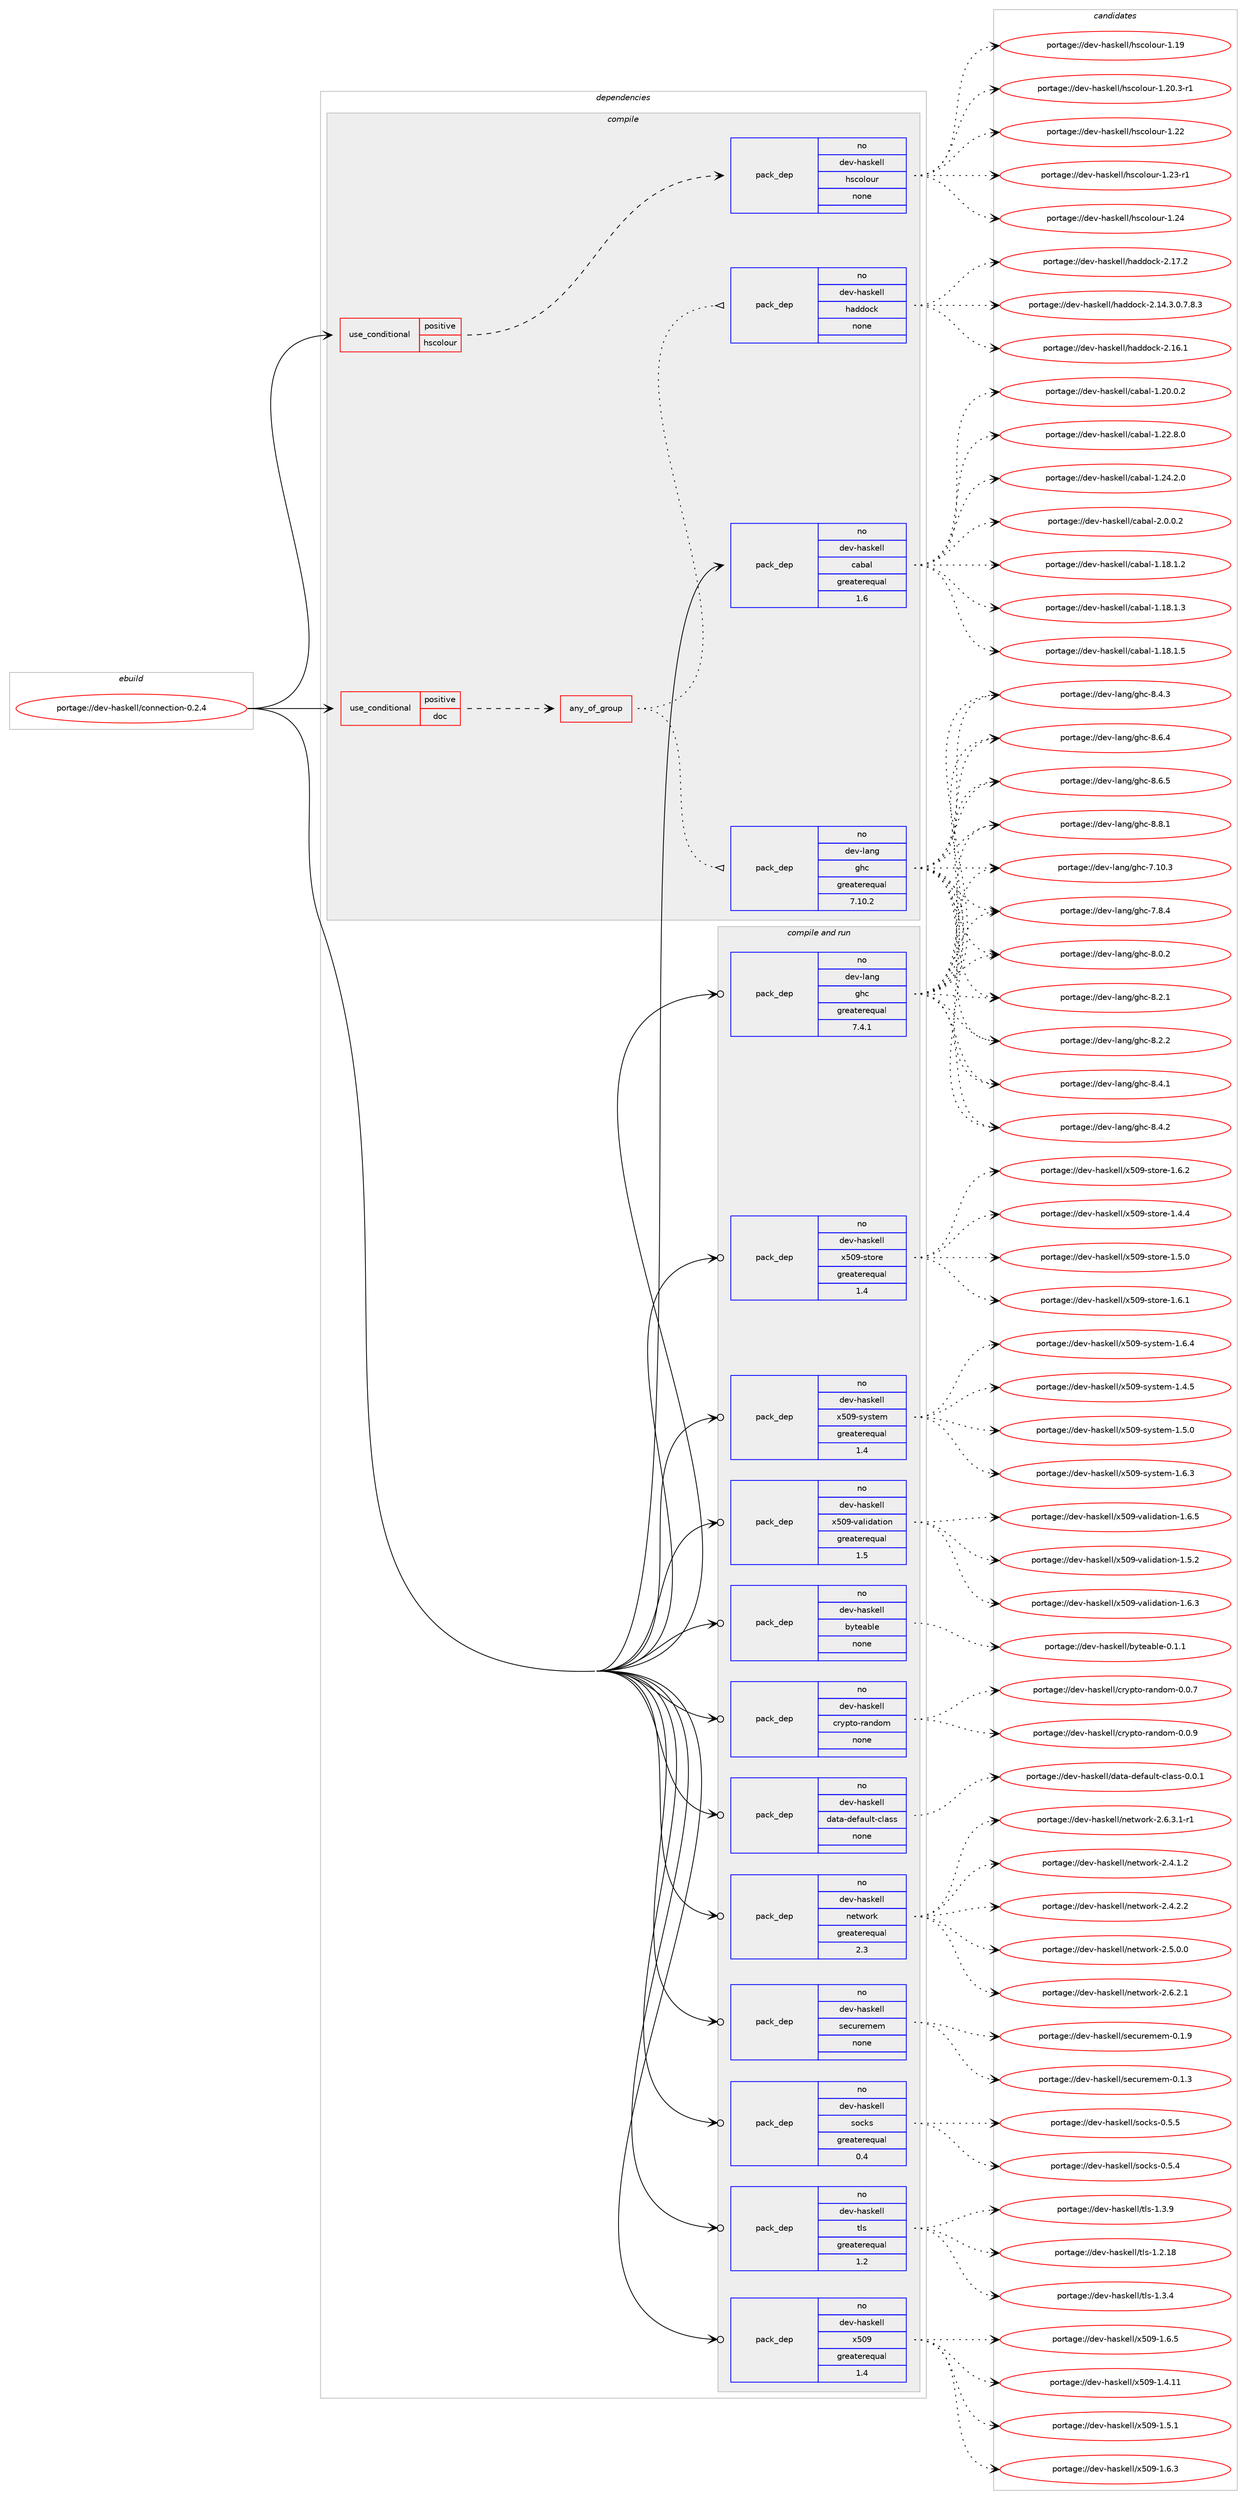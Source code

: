 digraph prolog {

# *************
# Graph options
# *************

newrank=true;
concentrate=true;
compound=true;
graph [rankdir=LR,fontname=Helvetica,fontsize=10,ranksep=1.5];#, ranksep=2.5, nodesep=0.2];
edge  [arrowhead=vee];
node  [fontname=Helvetica,fontsize=10];

# **********
# The ebuild
# **********

subgraph cluster_leftcol {
color=gray;
rank=same;
label=<<i>ebuild</i>>;
id [label="portage://dev-haskell/connection-0.2.4", color=red, width=4, href="../dev-haskell/connection-0.2.4.svg"];
}

# ****************
# The dependencies
# ****************

subgraph cluster_midcol {
color=gray;
label=<<i>dependencies</i>>;
subgraph cluster_compile {
fillcolor="#eeeeee";
style=filled;
label=<<i>compile</i>>;
subgraph cond14710 {
dependency65155 [label=<<TABLE BORDER="0" CELLBORDER="1" CELLSPACING="0" CELLPADDING="4"><TR><TD ROWSPAN="3" CELLPADDING="10">use_conditional</TD></TR><TR><TD>positive</TD></TR><TR><TD>doc</TD></TR></TABLE>>, shape=none, color=red];
subgraph any1502 {
dependency65156 [label=<<TABLE BORDER="0" CELLBORDER="1" CELLSPACING="0" CELLPADDING="4"><TR><TD CELLPADDING="10">any_of_group</TD></TR></TABLE>>, shape=none, color=red];subgraph pack48884 {
dependency65157 [label=<<TABLE BORDER="0" CELLBORDER="1" CELLSPACING="0" CELLPADDING="4" WIDTH="220"><TR><TD ROWSPAN="6" CELLPADDING="30">pack_dep</TD></TR><TR><TD WIDTH="110">no</TD></TR><TR><TD>dev-haskell</TD></TR><TR><TD>haddock</TD></TR><TR><TD>none</TD></TR><TR><TD></TD></TR></TABLE>>, shape=none, color=blue];
}
dependency65156:e -> dependency65157:w [weight=20,style="dotted",arrowhead="oinv"];
subgraph pack48885 {
dependency65158 [label=<<TABLE BORDER="0" CELLBORDER="1" CELLSPACING="0" CELLPADDING="4" WIDTH="220"><TR><TD ROWSPAN="6" CELLPADDING="30">pack_dep</TD></TR><TR><TD WIDTH="110">no</TD></TR><TR><TD>dev-lang</TD></TR><TR><TD>ghc</TD></TR><TR><TD>greaterequal</TD></TR><TR><TD>7.10.2</TD></TR></TABLE>>, shape=none, color=blue];
}
dependency65156:e -> dependency65158:w [weight=20,style="dotted",arrowhead="oinv"];
}
dependency65155:e -> dependency65156:w [weight=20,style="dashed",arrowhead="vee"];
}
id:e -> dependency65155:w [weight=20,style="solid",arrowhead="vee"];
subgraph cond14711 {
dependency65159 [label=<<TABLE BORDER="0" CELLBORDER="1" CELLSPACING="0" CELLPADDING="4"><TR><TD ROWSPAN="3" CELLPADDING="10">use_conditional</TD></TR><TR><TD>positive</TD></TR><TR><TD>hscolour</TD></TR></TABLE>>, shape=none, color=red];
subgraph pack48886 {
dependency65160 [label=<<TABLE BORDER="0" CELLBORDER="1" CELLSPACING="0" CELLPADDING="4" WIDTH="220"><TR><TD ROWSPAN="6" CELLPADDING="30">pack_dep</TD></TR><TR><TD WIDTH="110">no</TD></TR><TR><TD>dev-haskell</TD></TR><TR><TD>hscolour</TD></TR><TR><TD>none</TD></TR><TR><TD></TD></TR></TABLE>>, shape=none, color=blue];
}
dependency65159:e -> dependency65160:w [weight=20,style="dashed",arrowhead="vee"];
}
id:e -> dependency65159:w [weight=20,style="solid",arrowhead="vee"];
subgraph pack48887 {
dependency65161 [label=<<TABLE BORDER="0" CELLBORDER="1" CELLSPACING="0" CELLPADDING="4" WIDTH="220"><TR><TD ROWSPAN="6" CELLPADDING="30">pack_dep</TD></TR><TR><TD WIDTH="110">no</TD></TR><TR><TD>dev-haskell</TD></TR><TR><TD>cabal</TD></TR><TR><TD>greaterequal</TD></TR><TR><TD>1.6</TD></TR></TABLE>>, shape=none, color=blue];
}
id:e -> dependency65161:w [weight=20,style="solid",arrowhead="vee"];
}
subgraph cluster_compileandrun {
fillcolor="#eeeeee";
style=filled;
label=<<i>compile and run</i>>;
subgraph pack48888 {
dependency65162 [label=<<TABLE BORDER="0" CELLBORDER="1" CELLSPACING="0" CELLPADDING="4" WIDTH="220"><TR><TD ROWSPAN="6" CELLPADDING="30">pack_dep</TD></TR><TR><TD WIDTH="110">no</TD></TR><TR><TD>dev-haskell</TD></TR><TR><TD>byteable</TD></TR><TR><TD>none</TD></TR><TR><TD></TD></TR></TABLE>>, shape=none, color=blue];
}
id:e -> dependency65162:w [weight=20,style="solid",arrowhead="odotvee"];
subgraph pack48889 {
dependency65163 [label=<<TABLE BORDER="0" CELLBORDER="1" CELLSPACING="0" CELLPADDING="4" WIDTH="220"><TR><TD ROWSPAN="6" CELLPADDING="30">pack_dep</TD></TR><TR><TD WIDTH="110">no</TD></TR><TR><TD>dev-haskell</TD></TR><TR><TD>crypto-random</TD></TR><TR><TD>none</TD></TR><TR><TD></TD></TR></TABLE>>, shape=none, color=blue];
}
id:e -> dependency65163:w [weight=20,style="solid",arrowhead="odotvee"];
subgraph pack48890 {
dependency65164 [label=<<TABLE BORDER="0" CELLBORDER="1" CELLSPACING="0" CELLPADDING="4" WIDTH="220"><TR><TD ROWSPAN="6" CELLPADDING="30">pack_dep</TD></TR><TR><TD WIDTH="110">no</TD></TR><TR><TD>dev-haskell</TD></TR><TR><TD>data-default-class</TD></TR><TR><TD>none</TD></TR><TR><TD></TD></TR></TABLE>>, shape=none, color=blue];
}
id:e -> dependency65164:w [weight=20,style="solid",arrowhead="odotvee"];
subgraph pack48891 {
dependency65165 [label=<<TABLE BORDER="0" CELLBORDER="1" CELLSPACING="0" CELLPADDING="4" WIDTH="220"><TR><TD ROWSPAN="6" CELLPADDING="30">pack_dep</TD></TR><TR><TD WIDTH="110">no</TD></TR><TR><TD>dev-haskell</TD></TR><TR><TD>network</TD></TR><TR><TD>greaterequal</TD></TR><TR><TD>2.3</TD></TR></TABLE>>, shape=none, color=blue];
}
id:e -> dependency65165:w [weight=20,style="solid",arrowhead="odotvee"];
subgraph pack48892 {
dependency65166 [label=<<TABLE BORDER="0" CELLBORDER="1" CELLSPACING="0" CELLPADDING="4" WIDTH="220"><TR><TD ROWSPAN="6" CELLPADDING="30">pack_dep</TD></TR><TR><TD WIDTH="110">no</TD></TR><TR><TD>dev-haskell</TD></TR><TR><TD>securemem</TD></TR><TR><TD>none</TD></TR><TR><TD></TD></TR></TABLE>>, shape=none, color=blue];
}
id:e -> dependency65166:w [weight=20,style="solid",arrowhead="odotvee"];
subgraph pack48893 {
dependency65167 [label=<<TABLE BORDER="0" CELLBORDER="1" CELLSPACING="0" CELLPADDING="4" WIDTH="220"><TR><TD ROWSPAN="6" CELLPADDING="30">pack_dep</TD></TR><TR><TD WIDTH="110">no</TD></TR><TR><TD>dev-haskell</TD></TR><TR><TD>socks</TD></TR><TR><TD>greaterequal</TD></TR><TR><TD>0.4</TD></TR></TABLE>>, shape=none, color=blue];
}
id:e -> dependency65167:w [weight=20,style="solid",arrowhead="odotvee"];
subgraph pack48894 {
dependency65168 [label=<<TABLE BORDER="0" CELLBORDER="1" CELLSPACING="0" CELLPADDING="4" WIDTH="220"><TR><TD ROWSPAN="6" CELLPADDING="30">pack_dep</TD></TR><TR><TD WIDTH="110">no</TD></TR><TR><TD>dev-haskell</TD></TR><TR><TD>tls</TD></TR><TR><TD>greaterequal</TD></TR><TR><TD>1.2</TD></TR></TABLE>>, shape=none, color=blue];
}
id:e -> dependency65168:w [weight=20,style="solid",arrowhead="odotvee"];
subgraph pack48895 {
dependency65169 [label=<<TABLE BORDER="0" CELLBORDER="1" CELLSPACING="0" CELLPADDING="4" WIDTH="220"><TR><TD ROWSPAN="6" CELLPADDING="30">pack_dep</TD></TR><TR><TD WIDTH="110">no</TD></TR><TR><TD>dev-haskell</TD></TR><TR><TD>x509</TD></TR><TR><TD>greaterequal</TD></TR><TR><TD>1.4</TD></TR></TABLE>>, shape=none, color=blue];
}
id:e -> dependency65169:w [weight=20,style="solid",arrowhead="odotvee"];
subgraph pack48896 {
dependency65170 [label=<<TABLE BORDER="0" CELLBORDER="1" CELLSPACING="0" CELLPADDING="4" WIDTH="220"><TR><TD ROWSPAN="6" CELLPADDING="30">pack_dep</TD></TR><TR><TD WIDTH="110">no</TD></TR><TR><TD>dev-haskell</TD></TR><TR><TD>x509-store</TD></TR><TR><TD>greaterequal</TD></TR><TR><TD>1.4</TD></TR></TABLE>>, shape=none, color=blue];
}
id:e -> dependency65170:w [weight=20,style="solid",arrowhead="odotvee"];
subgraph pack48897 {
dependency65171 [label=<<TABLE BORDER="0" CELLBORDER="1" CELLSPACING="0" CELLPADDING="4" WIDTH="220"><TR><TD ROWSPAN="6" CELLPADDING="30">pack_dep</TD></TR><TR><TD WIDTH="110">no</TD></TR><TR><TD>dev-haskell</TD></TR><TR><TD>x509-system</TD></TR><TR><TD>greaterequal</TD></TR><TR><TD>1.4</TD></TR></TABLE>>, shape=none, color=blue];
}
id:e -> dependency65171:w [weight=20,style="solid",arrowhead="odotvee"];
subgraph pack48898 {
dependency65172 [label=<<TABLE BORDER="0" CELLBORDER="1" CELLSPACING="0" CELLPADDING="4" WIDTH="220"><TR><TD ROWSPAN="6" CELLPADDING="30">pack_dep</TD></TR><TR><TD WIDTH="110">no</TD></TR><TR><TD>dev-haskell</TD></TR><TR><TD>x509-validation</TD></TR><TR><TD>greaterequal</TD></TR><TR><TD>1.5</TD></TR></TABLE>>, shape=none, color=blue];
}
id:e -> dependency65172:w [weight=20,style="solid",arrowhead="odotvee"];
subgraph pack48899 {
dependency65173 [label=<<TABLE BORDER="0" CELLBORDER="1" CELLSPACING="0" CELLPADDING="4" WIDTH="220"><TR><TD ROWSPAN="6" CELLPADDING="30">pack_dep</TD></TR><TR><TD WIDTH="110">no</TD></TR><TR><TD>dev-lang</TD></TR><TR><TD>ghc</TD></TR><TR><TD>greaterequal</TD></TR><TR><TD>7.4.1</TD></TR></TABLE>>, shape=none, color=blue];
}
id:e -> dependency65173:w [weight=20,style="solid",arrowhead="odotvee"];
}
subgraph cluster_run {
fillcolor="#eeeeee";
style=filled;
label=<<i>run</i>>;
}
}

# **************
# The candidates
# **************

subgraph cluster_choices {
rank=same;
color=gray;
label=<<i>candidates</i>>;

subgraph choice48884 {
color=black;
nodesep=1;
choiceportage1001011184510497115107101108108471049710010011199107455046495246514648465546564651 [label="portage://dev-haskell/haddock-2.14.3.0.7.8.3", color=red, width=4,href="../dev-haskell/haddock-2.14.3.0.7.8.3.svg"];
choiceportage100101118451049711510710110810847104971001001119910745504649544649 [label="portage://dev-haskell/haddock-2.16.1", color=red, width=4,href="../dev-haskell/haddock-2.16.1.svg"];
choiceportage100101118451049711510710110810847104971001001119910745504649554650 [label="portage://dev-haskell/haddock-2.17.2", color=red, width=4,href="../dev-haskell/haddock-2.17.2.svg"];
dependency65157:e -> choiceportage1001011184510497115107101108108471049710010011199107455046495246514648465546564651:w [style=dotted,weight="100"];
dependency65157:e -> choiceportage100101118451049711510710110810847104971001001119910745504649544649:w [style=dotted,weight="100"];
dependency65157:e -> choiceportage100101118451049711510710110810847104971001001119910745504649554650:w [style=dotted,weight="100"];
}
subgraph choice48885 {
color=black;
nodesep=1;
choiceportage1001011184510897110103471031049945554649484651 [label="portage://dev-lang/ghc-7.10.3", color=red, width=4,href="../dev-lang/ghc-7.10.3.svg"];
choiceportage10010111845108971101034710310499455546564652 [label="portage://dev-lang/ghc-7.8.4", color=red, width=4,href="../dev-lang/ghc-7.8.4.svg"];
choiceportage10010111845108971101034710310499455646484650 [label="portage://dev-lang/ghc-8.0.2", color=red, width=4,href="../dev-lang/ghc-8.0.2.svg"];
choiceportage10010111845108971101034710310499455646504649 [label="portage://dev-lang/ghc-8.2.1", color=red, width=4,href="../dev-lang/ghc-8.2.1.svg"];
choiceportage10010111845108971101034710310499455646504650 [label="portage://dev-lang/ghc-8.2.2", color=red, width=4,href="../dev-lang/ghc-8.2.2.svg"];
choiceportage10010111845108971101034710310499455646524649 [label="portage://dev-lang/ghc-8.4.1", color=red, width=4,href="../dev-lang/ghc-8.4.1.svg"];
choiceportage10010111845108971101034710310499455646524650 [label="portage://dev-lang/ghc-8.4.2", color=red, width=4,href="../dev-lang/ghc-8.4.2.svg"];
choiceportage10010111845108971101034710310499455646524651 [label="portage://dev-lang/ghc-8.4.3", color=red, width=4,href="../dev-lang/ghc-8.4.3.svg"];
choiceportage10010111845108971101034710310499455646544652 [label="portage://dev-lang/ghc-8.6.4", color=red, width=4,href="../dev-lang/ghc-8.6.4.svg"];
choiceportage10010111845108971101034710310499455646544653 [label="portage://dev-lang/ghc-8.6.5", color=red, width=4,href="../dev-lang/ghc-8.6.5.svg"];
choiceportage10010111845108971101034710310499455646564649 [label="portage://dev-lang/ghc-8.8.1", color=red, width=4,href="../dev-lang/ghc-8.8.1.svg"];
dependency65158:e -> choiceportage1001011184510897110103471031049945554649484651:w [style=dotted,weight="100"];
dependency65158:e -> choiceportage10010111845108971101034710310499455546564652:w [style=dotted,weight="100"];
dependency65158:e -> choiceportage10010111845108971101034710310499455646484650:w [style=dotted,weight="100"];
dependency65158:e -> choiceportage10010111845108971101034710310499455646504649:w [style=dotted,weight="100"];
dependency65158:e -> choiceportage10010111845108971101034710310499455646504650:w [style=dotted,weight="100"];
dependency65158:e -> choiceportage10010111845108971101034710310499455646524649:w [style=dotted,weight="100"];
dependency65158:e -> choiceportage10010111845108971101034710310499455646524650:w [style=dotted,weight="100"];
dependency65158:e -> choiceportage10010111845108971101034710310499455646524651:w [style=dotted,weight="100"];
dependency65158:e -> choiceportage10010111845108971101034710310499455646544652:w [style=dotted,weight="100"];
dependency65158:e -> choiceportage10010111845108971101034710310499455646544653:w [style=dotted,weight="100"];
dependency65158:e -> choiceportage10010111845108971101034710310499455646564649:w [style=dotted,weight="100"];
}
subgraph choice48886 {
color=black;
nodesep=1;
choiceportage100101118451049711510710110810847104115991111081111171144549464957 [label="portage://dev-haskell/hscolour-1.19", color=red, width=4,href="../dev-haskell/hscolour-1.19.svg"];
choiceportage10010111845104971151071011081084710411599111108111117114454946504846514511449 [label="portage://dev-haskell/hscolour-1.20.3-r1", color=red, width=4,href="../dev-haskell/hscolour-1.20.3-r1.svg"];
choiceportage100101118451049711510710110810847104115991111081111171144549465050 [label="portage://dev-haskell/hscolour-1.22", color=red, width=4,href="../dev-haskell/hscolour-1.22.svg"];
choiceportage1001011184510497115107101108108471041159911110811111711445494650514511449 [label="portage://dev-haskell/hscolour-1.23-r1", color=red, width=4,href="../dev-haskell/hscolour-1.23-r1.svg"];
choiceportage100101118451049711510710110810847104115991111081111171144549465052 [label="portage://dev-haskell/hscolour-1.24", color=red, width=4,href="../dev-haskell/hscolour-1.24.svg"];
dependency65160:e -> choiceportage100101118451049711510710110810847104115991111081111171144549464957:w [style=dotted,weight="100"];
dependency65160:e -> choiceportage10010111845104971151071011081084710411599111108111117114454946504846514511449:w [style=dotted,weight="100"];
dependency65160:e -> choiceportage100101118451049711510710110810847104115991111081111171144549465050:w [style=dotted,weight="100"];
dependency65160:e -> choiceportage1001011184510497115107101108108471041159911110811111711445494650514511449:w [style=dotted,weight="100"];
dependency65160:e -> choiceportage100101118451049711510710110810847104115991111081111171144549465052:w [style=dotted,weight="100"];
}
subgraph choice48887 {
color=black;
nodesep=1;
choiceportage10010111845104971151071011081084799979897108454946495646494650 [label="portage://dev-haskell/cabal-1.18.1.2", color=red, width=4,href="../dev-haskell/cabal-1.18.1.2.svg"];
choiceportage10010111845104971151071011081084799979897108454946495646494651 [label="portage://dev-haskell/cabal-1.18.1.3", color=red, width=4,href="../dev-haskell/cabal-1.18.1.3.svg"];
choiceportage10010111845104971151071011081084799979897108454946495646494653 [label="portage://dev-haskell/cabal-1.18.1.5", color=red, width=4,href="../dev-haskell/cabal-1.18.1.5.svg"];
choiceportage10010111845104971151071011081084799979897108454946504846484650 [label="portage://dev-haskell/cabal-1.20.0.2", color=red, width=4,href="../dev-haskell/cabal-1.20.0.2.svg"];
choiceportage10010111845104971151071011081084799979897108454946505046564648 [label="portage://dev-haskell/cabal-1.22.8.0", color=red, width=4,href="../dev-haskell/cabal-1.22.8.0.svg"];
choiceportage10010111845104971151071011081084799979897108454946505246504648 [label="portage://dev-haskell/cabal-1.24.2.0", color=red, width=4,href="../dev-haskell/cabal-1.24.2.0.svg"];
choiceportage100101118451049711510710110810847999798971084550464846484650 [label="portage://dev-haskell/cabal-2.0.0.2", color=red, width=4,href="../dev-haskell/cabal-2.0.0.2.svg"];
dependency65161:e -> choiceportage10010111845104971151071011081084799979897108454946495646494650:w [style=dotted,weight="100"];
dependency65161:e -> choiceportage10010111845104971151071011081084799979897108454946495646494651:w [style=dotted,weight="100"];
dependency65161:e -> choiceportage10010111845104971151071011081084799979897108454946495646494653:w [style=dotted,weight="100"];
dependency65161:e -> choiceportage10010111845104971151071011081084799979897108454946504846484650:w [style=dotted,weight="100"];
dependency65161:e -> choiceportage10010111845104971151071011081084799979897108454946505046564648:w [style=dotted,weight="100"];
dependency65161:e -> choiceportage10010111845104971151071011081084799979897108454946505246504648:w [style=dotted,weight="100"];
dependency65161:e -> choiceportage100101118451049711510710110810847999798971084550464846484650:w [style=dotted,weight="100"];
}
subgraph choice48888 {
color=black;
nodesep=1;
choiceportage100101118451049711510710110810847981211161019798108101454846494649 [label="portage://dev-haskell/byteable-0.1.1", color=red, width=4,href="../dev-haskell/byteable-0.1.1.svg"];
dependency65162:e -> choiceportage100101118451049711510710110810847981211161019798108101454846494649:w [style=dotted,weight="100"];
}
subgraph choice48889 {
color=black;
nodesep=1;
choiceportage100101118451049711510710110810847991141211121161114511497110100111109454846484655 [label="portage://dev-haskell/crypto-random-0.0.7", color=red, width=4,href="../dev-haskell/crypto-random-0.0.7.svg"];
choiceportage100101118451049711510710110810847991141211121161114511497110100111109454846484657 [label="portage://dev-haskell/crypto-random-0.0.9", color=red, width=4,href="../dev-haskell/crypto-random-0.0.9.svg"];
dependency65163:e -> choiceportage100101118451049711510710110810847991141211121161114511497110100111109454846484655:w [style=dotted,weight="100"];
dependency65163:e -> choiceportage100101118451049711510710110810847991141211121161114511497110100111109454846484657:w [style=dotted,weight="100"];
}
subgraph choice48890 {
color=black;
nodesep=1;
choiceportage10010111845104971151071011081084710097116974510010110297117108116459910897115115454846484649 [label="portage://dev-haskell/data-default-class-0.0.1", color=red, width=4,href="../dev-haskell/data-default-class-0.0.1.svg"];
dependency65164:e -> choiceportage10010111845104971151071011081084710097116974510010110297117108116459910897115115454846484649:w [style=dotted,weight="100"];
}
subgraph choice48891 {
color=black;
nodesep=1;
choiceportage1001011184510497115107101108108471101011161191111141074550465246494650 [label="portage://dev-haskell/network-2.4.1.2", color=red, width=4,href="../dev-haskell/network-2.4.1.2.svg"];
choiceportage1001011184510497115107101108108471101011161191111141074550465246504650 [label="portage://dev-haskell/network-2.4.2.2", color=red, width=4,href="../dev-haskell/network-2.4.2.2.svg"];
choiceportage1001011184510497115107101108108471101011161191111141074550465346484648 [label="portage://dev-haskell/network-2.5.0.0", color=red, width=4,href="../dev-haskell/network-2.5.0.0.svg"];
choiceportage1001011184510497115107101108108471101011161191111141074550465446504649 [label="portage://dev-haskell/network-2.6.2.1", color=red, width=4,href="../dev-haskell/network-2.6.2.1.svg"];
choiceportage10010111845104971151071011081084711010111611911111410745504654465146494511449 [label="portage://dev-haskell/network-2.6.3.1-r1", color=red, width=4,href="../dev-haskell/network-2.6.3.1-r1.svg"];
dependency65165:e -> choiceportage1001011184510497115107101108108471101011161191111141074550465246494650:w [style=dotted,weight="100"];
dependency65165:e -> choiceportage1001011184510497115107101108108471101011161191111141074550465246504650:w [style=dotted,weight="100"];
dependency65165:e -> choiceportage1001011184510497115107101108108471101011161191111141074550465346484648:w [style=dotted,weight="100"];
dependency65165:e -> choiceportage1001011184510497115107101108108471101011161191111141074550465446504649:w [style=dotted,weight="100"];
dependency65165:e -> choiceportage10010111845104971151071011081084711010111611911111410745504654465146494511449:w [style=dotted,weight="100"];
}
subgraph choice48892 {
color=black;
nodesep=1;
choiceportage10010111845104971151071011081084711510199117114101109101109454846494651 [label="portage://dev-haskell/securemem-0.1.3", color=red, width=4,href="../dev-haskell/securemem-0.1.3.svg"];
choiceportage10010111845104971151071011081084711510199117114101109101109454846494657 [label="portage://dev-haskell/securemem-0.1.9", color=red, width=4,href="../dev-haskell/securemem-0.1.9.svg"];
dependency65166:e -> choiceportage10010111845104971151071011081084711510199117114101109101109454846494651:w [style=dotted,weight="100"];
dependency65166:e -> choiceportage10010111845104971151071011081084711510199117114101109101109454846494657:w [style=dotted,weight="100"];
}
subgraph choice48893 {
color=black;
nodesep=1;
choiceportage10010111845104971151071011081084711511199107115454846534652 [label="portage://dev-haskell/socks-0.5.4", color=red, width=4,href="../dev-haskell/socks-0.5.4.svg"];
choiceportage10010111845104971151071011081084711511199107115454846534653 [label="portage://dev-haskell/socks-0.5.5", color=red, width=4,href="../dev-haskell/socks-0.5.5.svg"];
dependency65167:e -> choiceportage10010111845104971151071011081084711511199107115454846534652:w [style=dotted,weight="100"];
dependency65167:e -> choiceportage10010111845104971151071011081084711511199107115454846534653:w [style=dotted,weight="100"];
}
subgraph choice48894 {
color=black;
nodesep=1;
choiceportage10010111845104971151071011081084711610811545494650464956 [label="portage://dev-haskell/tls-1.2.18", color=red, width=4,href="../dev-haskell/tls-1.2.18.svg"];
choiceportage100101118451049711510710110810847116108115454946514652 [label="portage://dev-haskell/tls-1.3.4", color=red, width=4,href="../dev-haskell/tls-1.3.4.svg"];
choiceportage100101118451049711510710110810847116108115454946514657 [label="portage://dev-haskell/tls-1.3.9", color=red, width=4,href="../dev-haskell/tls-1.3.9.svg"];
dependency65168:e -> choiceportage10010111845104971151071011081084711610811545494650464956:w [style=dotted,weight="100"];
dependency65168:e -> choiceportage100101118451049711510710110810847116108115454946514652:w [style=dotted,weight="100"];
dependency65168:e -> choiceportage100101118451049711510710110810847116108115454946514657:w [style=dotted,weight="100"];
}
subgraph choice48895 {
color=black;
nodesep=1;
choiceportage10010111845104971151071011081084712053485745494652464949 [label="portage://dev-haskell/x509-1.4.11", color=red, width=4,href="../dev-haskell/x509-1.4.11.svg"];
choiceportage100101118451049711510710110810847120534857454946534649 [label="portage://dev-haskell/x509-1.5.1", color=red, width=4,href="../dev-haskell/x509-1.5.1.svg"];
choiceportage100101118451049711510710110810847120534857454946544651 [label="portage://dev-haskell/x509-1.6.3", color=red, width=4,href="../dev-haskell/x509-1.6.3.svg"];
choiceportage100101118451049711510710110810847120534857454946544653 [label="portage://dev-haskell/x509-1.6.5", color=red, width=4,href="../dev-haskell/x509-1.6.5.svg"];
dependency65169:e -> choiceportage10010111845104971151071011081084712053485745494652464949:w [style=dotted,weight="100"];
dependency65169:e -> choiceportage100101118451049711510710110810847120534857454946534649:w [style=dotted,weight="100"];
dependency65169:e -> choiceportage100101118451049711510710110810847120534857454946544651:w [style=dotted,weight="100"];
dependency65169:e -> choiceportage100101118451049711510710110810847120534857454946544653:w [style=dotted,weight="100"];
}
subgraph choice48896 {
color=black;
nodesep=1;
choiceportage10010111845104971151071011081084712053485745115116111114101454946524652 [label="portage://dev-haskell/x509-store-1.4.4", color=red, width=4,href="../dev-haskell/x509-store-1.4.4.svg"];
choiceportage10010111845104971151071011081084712053485745115116111114101454946534648 [label="portage://dev-haskell/x509-store-1.5.0", color=red, width=4,href="../dev-haskell/x509-store-1.5.0.svg"];
choiceportage10010111845104971151071011081084712053485745115116111114101454946544649 [label="portage://dev-haskell/x509-store-1.6.1", color=red, width=4,href="../dev-haskell/x509-store-1.6.1.svg"];
choiceportage10010111845104971151071011081084712053485745115116111114101454946544650 [label="portage://dev-haskell/x509-store-1.6.2", color=red, width=4,href="../dev-haskell/x509-store-1.6.2.svg"];
dependency65170:e -> choiceportage10010111845104971151071011081084712053485745115116111114101454946524652:w [style=dotted,weight="100"];
dependency65170:e -> choiceportage10010111845104971151071011081084712053485745115116111114101454946534648:w [style=dotted,weight="100"];
dependency65170:e -> choiceportage10010111845104971151071011081084712053485745115116111114101454946544649:w [style=dotted,weight="100"];
dependency65170:e -> choiceportage10010111845104971151071011081084712053485745115116111114101454946544650:w [style=dotted,weight="100"];
}
subgraph choice48897 {
color=black;
nodesep=1;
choiceportage10010111845104971151071011081084712053485745115121115116101109454946524653 [label="portage://dev-haskell/x509-system-1.4.5", color=red, width=4,href="../dev-haskell/x509-system-1.4.5.svg"];
choiceportage10010111845104971151071011081084712053485745115121115116101109454946534648 [label="portage://dev-haskell/x509-system-1.5.0", color=red, width=4,href="../dev-haskell/x509-system-1.5.0.svg"];
choiceportage10010111845104971151071011081084712053485745115121115116101109454946544651 [label="portage://dev-haskell/x509-system-1.6.3", color=red, width=4,href="../dev-haskell/x509-system-1.6.3.svg"];
choiceportage10010111845104971151071011081084712053485745115121115116101109454946544652 [label="portage://dev-haskell/x509-system-1.6.4", color=red, width=4,href="../dev-haskell/x509-system-1.6.4.svg"];
dependency65171:e -> choiceportage10010111845104971151071011081084712053485745115121115116101109454946524653:w [style=dotted,weight="100"];
dependency65171:e -> choiceportage10010111845104971151071011081084712053485745115121115116101109454946534648:w [style=dotted,weight="100"];
dependency65171:e -> choiceportage10010111845104971151071011081084712053485745115121115116101109454946544651:w [style=dotted,weight="100"];
dependency65171:e -> choiceportage10010111845104971151071011081084712053485745115121115116101109454946544652:w [style=dotted,weight="100"];
}
subgraph choice48898 {
color=black;
nodesep=1;
choiceportage100101118451049711510710110810847120534857451189710810510097116105111110454946534650 [label="portage://dev-haskell/x509-validation-1.5.2", color=red, width=4,href="../dev-haskell/x509-validation-1.5.2.svg"];
choiceportage100101118451049711510710110810847120534857451189710810510097116105111110454946544651 [label="portage://dev-haskell/x509-validation-1.6.3", color=red, width=4,href="../dev-haskell/x509-validation-1.6.3.svg"];
choiceportage100101118451049711510710110810847120534857451189710810510097116105111110454946544653 [label="portage://dev-haskell/x509-validation-1.6.5", color=red, width=4,href="../dev-haskell/x509-validation-1.6.5.svg"];
dependency65172:e -> choiceportage100101118451049711510710110810847120534857451189710810510097116105111110454946534650:w [style=dotted,weight="100"];
dependency65172:e -> choiceportage100101118451049711510710110810847120534857451189710810510097116105111110454946544651:w [style=dotted,weight="100"];
dependency65172:e -> choiceportage100101118451049711510710110810847120534857451189710810510097116105111110454946544653:w [style=dotted,weight="100"];
}
subgraph choice48899 {
color=black;
nodesep=1;
choiceportage1001011184510897110103471031049945554649484651 [label="portage://dev-lang/ghc-7.10.3", color=red, width=4,href="../dev-lang/ghc-7.10.3.svg"];
choiceportage10010111845108971101034710310499455546564652 [label="portage://dev-lang/ghc-7.8.4", color=red, width=4,href="../dev-lang/ghc-7.8.4.svg"];
choiceportage10010111845108971101034710310499455646484650 [label="portage://dev-lang/ghc-8.0.2", color=red, width=4,href="../dev-lang/ghc-8.0.2.svg"];
choiceportage10010111845108971101034710310499455646504649 [label="portage://dev-lang/ghc-8.2.1", color=red, width=4,href="../dev-lang/ghc-8.2.1.svg"];
choiceportage10010111845108971101034710310499455646504650 [label="portage://dev-lang/ghc-8.2.2", color=red, width=4,href="../dev-lang/ghc-8.2.2.svg"];
choiceportage10010111845108971101034710310499455646524649 [label="portage://dev-lang/ghc-8.4.1", color=red, width=4,href="../dev-lang/ghc-8.4.1.svg"];
choiceportage10010111845108971101034710310499455646524650 [label="portage://dev-lang/ghc-8.4.2", color=red, width=4,href="../dev-lang/ghc-8.4.2.svg"];
choiceportage10010111845108971101034710310499455646524651 [label="portage://dev-lang/ghc-8.4.3", color=red, width=4,href="../dev-lang/ghc-8.4.3.svg"];
choiceportage10010111845108971101034710310499455646544652 [label="portage://dev-lang/ghc-8.6.4", color=red, width=4,href="../dev-lang/ghc-8.6.4.svg"];
choiceportage10010111845108971101034710310499455646544653 [label="portage://dev-lang/ghc-8.6.5", color=red, width=4,href="../dev-lang/ghc-8.6.5.svg"];
choiceportage10010111845108971101034710310499455646564649 [label="portage://dev-lang/ghc-8.8.1", color=red, width=4,href="../dev-lang/ghc-8.8.1.svg"];
dependency65173:e -> choiceportage1001011184510897110103471031049945554649484651:w [style=dotted,weight="100"];
dependency65173:e -> choiceportage10010111845108971101034710310499455546564652:w [style=dotted,weight="100"];
dependency65173:e -> choiceportage10010111845108971101034710310499455646484650:w [style=dotted,weight="100"];
dependency65173:e -> choiceportage10010111845108971101034710310499455646504649:w [style=dotted,weight="100"];
dependency65173:e -> choiceportage10010111845108971101034710310499455646504650:w [style=dotted,weight="100"];
dependency65173:e -> choiceportage10010111845108971101034710310499455646524649:w [style=dotted,weight="100"];
dependency65173:e -> choiceportage10010111845108971101034710310499455646524650:w [style=dotted,weight="100"];
dependency65173:e -> choiceportage10010111845108971101034710310499455646524651:w [style=dotted,weight="100"];
dependency65173:e -> choiceportage10010111845108971101034710310499455646544652:w [style=dotted,weight="100"];
dependency65173:e -> choiceportage10010111845108971101034710310499455646544653:w [style=dotted,weight="100"];
dependency65173:e -> choiceportage10010111845108971101034710310499455646564649:w [style=dotted,weight="100"];
}
}

}
